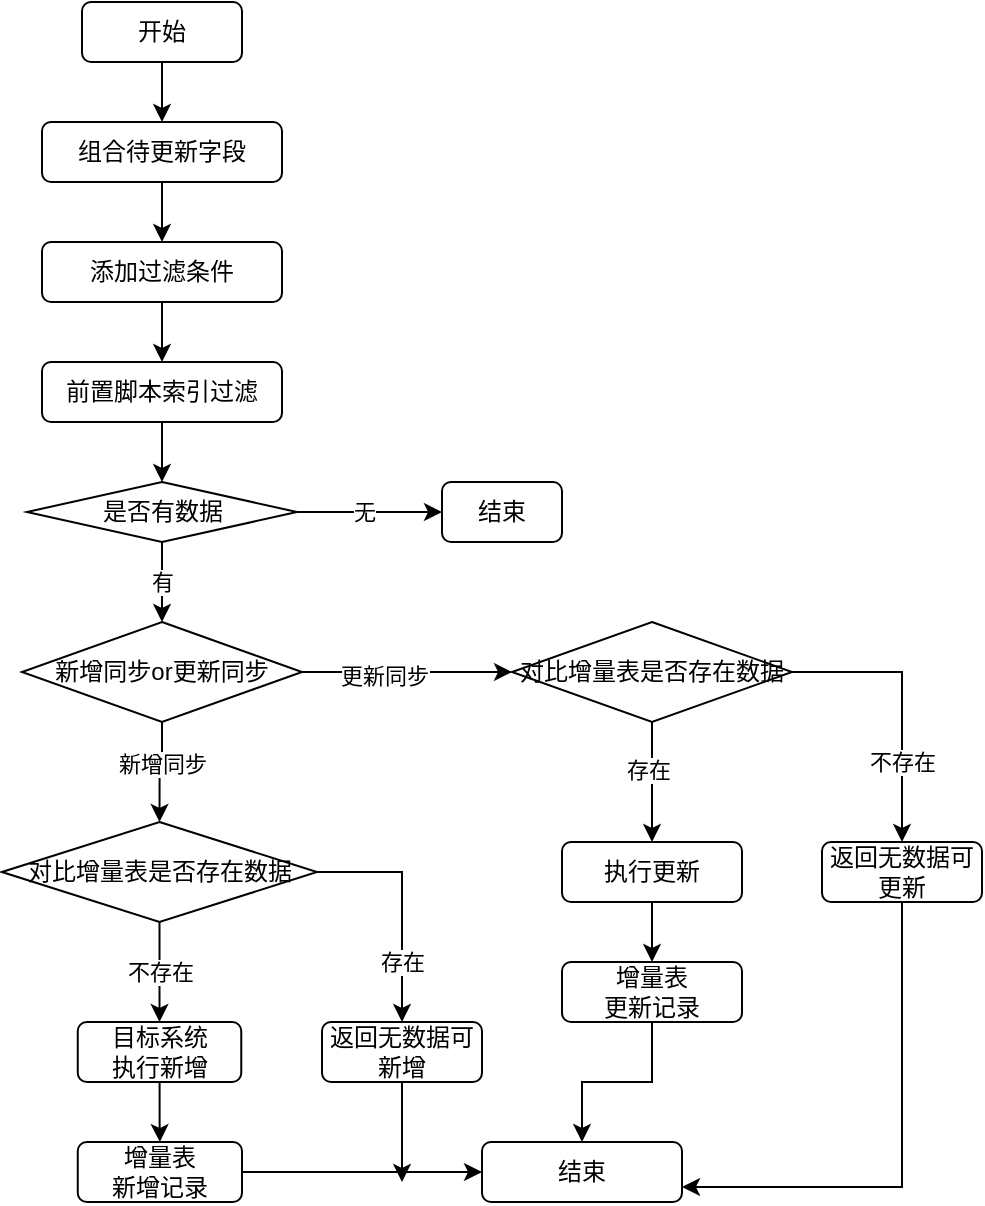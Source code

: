 <mxfile version="20.2.3" type="github">
  <diagram id="C5RBs43oDa-KdzZeNtuy" name="Page-1">
    <mxGraphModel dx="1185" dy="635" grid="0" gridSize="10" guides="1" tooltips="1" connect="1" arrows="1" fold="1" page="1" pageScale="1" pageWidth="827" pageHeight="1169" math="0" shadow="0">
      <root>
        <mxCell id="WIyWlLk6GJQsqaUBKTNV-0" />
        <mxCell id="WIyWlLk6GJQsqaUBKTNV-1" parent="WIyWlLk6GJQsqaUBKTNV-0" />
        <mxCell id="F0Xwz5_cFICi8rasz0tl-6" style="edgeStyle=orthogonalEdgeStyle;rounded=0;orthogonalLoop=1;jettySize=auto;html=1;" edge="1" parent="WIyWlLk6GJQsqaUBKTNV-1" source="WIyWlLk6GJQsqaUBKTNV-3" target="WIyWlLk6GJQsqaUBKTNV-12">
          <mxGeometry relative="1" as="geometry" />
        </mxCell>
        <mxCell id="WIyWlLk6GJQsqaUBKTNV-3" value="开始" style="rounded=1;whiteSpace=wrap;html=1;fontSize=12;glass=0;strokeWidth=1;shadow=0;" parent="WIyWlLk6GJQsqaUBKTNV-1" vertex="1">
          <mxGeometry x="290" y="250" width="80" height="30" as="geometry" />
        </mxCell>
        <mxCell id="F0Xwz5_cFICi8rasz0tl-25" value="" style="edgeStyle=orthogonalEdgeStyle;rounded=0;orthogonalLoop=1;jettySize=auto;html=1;" edge="1" parent="WIyWlLk6GJQsqaUBKTNV-1" source="WIyWlLk6GJQsqaUBKTNV-12" target="F0Xwz5_cFICi8rasz0tl-24">
          <mxGeometry relative="1" as="geometry" />
        </mxCell>
        <mxCell id="WIyWlLk6GJQsqaUBKTNV-12" value="组合待更新字段" style="rounded=1;whiteSpace=wrap;html=1;fontSize=12;glass=0;strokeWidth=1;shadow=0;" parent="WIyWlLk6GJQsqaUBKTNV-1" vertex="1">
          <mxGeometry x="270" y="310" width="120" height="30" as="geometry" />
        </mxCell>
        <mxCell id="F0Xwz5_cFICi8rasz0tl-60" style="edgeStyle=orthogonalEdgeStyle;rounded=0;orthogonalLoop=1;jettySize=auto;html=1;entryX=0.5;entryY=0;entryDx=0;entryDy=0;" edge="1" parent="WIyWlLk6GJQsqaUBKTNV-1" source="F0Xwz5_cFICi8rasz0tl-1" target="F0Xwz5_cFICi8rasz0tl-59">
          <mxGeometry relative="1" as="geometry" />
        </mxCell>
        <mxCell id="F0Xwz5_cFICi8rasz0tl-1" value="前置脚本索引过滤" style="rounded=1;whiteSpace=wrap;html=1;fontSize=12;glass=0;strokeWidth=1;shadow=0;" vertex="1" parent="WIyWlLk6GJQsqaUBKTNV-1">
          <mxGeometry x="270" y="430" width="120" height="30" as="geometry" />
        </mxCell>
        <mxCell id="F0Xwz5_cFICi8rasz0tl-20" style="edgeStyle=orthogonalEdgeStyle;rounded=0;orthogonalLoop=1;jettySize=auto;html=1;entryX=0;entryY=0.5;entryDx=0;entryDy=0;" edge="1" parent="WIyWlLk6GJQsqaUBKTNV-1" source="F0Xwz5_cFICi8rasz0tl-4" target="F0Xwz5_cFICi8rasz0tl-16">
          <mxGeometry relative="1" as="geometry">
            <mxPoint x="500" y="585" as="targetPoint" />
          </mxGeometry>
        </mxCell>
        <mxCell id="F0Xwz5_cFICi8rasz0tl-28" value="更新同步" style="edgeLabel;html=1;align=center;verticalAlign=middle;resizable=0;points=[];" vertex="1" connectable="0" parent="F0Xwz5_cFICi8rasz0tl-20">
          <mxGeometry x="-0.229" y="-2" relative="1" as="geometry">
            <mxPoint as="offset" />
          </mxGeometry>
        </mxCell>
        <mxCell id="F0Xwz5_cFICi8rasz0tl-35" style="edgeStyle=orthogonalEdgeStyle;rounded=0;orthogonalLoop=1;jettySize=auto;html=1;exitX=0.5;exitY=1;exitDx=0;exitDy=0;entryX=0.5;entryY=0;entryDx=0;entryDy=0;" edge="1" parent="WIyWlLk6GJQsqaUBKTNV-1" source="F0Xwz5_cFICi8rasz0tl-4" target="F0Xwz5_cFICi8rasz0tl-15">
          <mxGeometry relative="1" as="geometry" />
        </mxCell>
        <mxCell id="F0Xwz5_cFICi8rasz0tl-37" value="新增同步" style="edgeLabel;html=1;align=center;verticalAlign=middle;resizable=0;points=[];" vertex="1" connectable="0" parent="F0Xwz5_cFICi8rasz0tl-35">
          <mxGeometry x="-0.196" relative="1" as="geometry">
            <mxPoint as="offset" />
          </mxGeometry>
        </mxCell>
        <mxCell id="F0Xwz5_cFICi8rasz0tl-4" value="新增同步or更新同步" style="rhombus;whiteSpace=wrap;html=1;" vertex="1" parent="WIyWlLk6GJQsqaUBKTNV-1">
          <mxGeometry x="260" y="560" width="140" height="50" as="geometry" />
        </mxCell>
        <mxCell id="F0Xwz5_cFICi8rasz0tl-45" style="edgeStyle=orthogonalEdgeStyle;rounded=0;orthogonalLoop=1;jettySize=auto;html=1;" edge="1" parent="WIyWlLk6GJQsqaUBKTNV-1" source="F0Xwz5_cFICi8rasz0tl-15" target="F0Xwz5_cFICi8rasz0tl-44">
          <mxGeometry relative="1" as="geometry">
            <Array as="points">
              <mxPoint x="328.75" y="750" />
              <mxPoint x="328.75" y="750" />
            </Array>
          </mxGeometry>
        </mxCell>
        <mxCell id="F0Xwz5_cFICi8rasz0tl-47" value="不存在" style="edgeLabel;html=1;align=center;verticalAlign=middle;resizable=0;points=[];" vertex="1" connectable="0" parent="F0Xwz5_cFICi8rasz0tl-45">
          <mxGeometry x="-0.285" relative="1" as="geometry">
            <mxPoint y="7" as="offset" />
          </mxGeometry>
        </mxCell>
        <mxCell id="F0Xwz5_cFICi8rasz0tl-54" style="edgeStyle=orthogonalEdgeStyle;rounded=0;orthogonalLoop=1;jettySize=auto;html=1;" edge="1" parent="WIyWlLk6GJQsqaUBKTNV-1" source="F0Xwz5_cFICi8rasz0tl-15" target="F0Xwz5_cFICi8rasz0tl-53">
          <mxGeometry relative="1" as="geometry" />
        </mxCell>
        <mxCell id="F0Xwz5_cFICi8rasz0tl-84" value="存在" style="edgeLabel;html=1;align=center;verticalAlign=middle;resizable=0;points=[];" vertex="1" connectable="0" parent="F0Xwz5_cFICi8rasz0tl-54">
          <mxGeometry x="-0.347" y="1" relative="1" as="geometry">
            <mxPoint x="4" y="46" as="offset" />
          </mxGeometry>
        </mxCell>
        <mxCell id="F0Xwz5_cFICi8rasz0tl-15" value="对比增量表是否存在数据" style="rhombus;whiteSpace=wrap;html=1;" vertex="1" parent="WIyWlLk6GJQsqaUBKTNV-1">
          <mxGeometry x="250" y="660" width="157.5" height="50" as="geometry" />
        </mxCell>
        <mxCell id="F0Xwz5_cFICi8rasz0tl-56" style="edgeStyle=orthogonalEdgeStyle;rounded=0;orthogonalLoop=1;jettySize=auto;html=1;entryX=0.5;entryY=0;entryDx=0;entryDy=0;" edge="1" parent="WIyWlLk6GJQsqaUBKTNV-1" source="F0Xwz5_cFICi8rasz0tl-16" target="F0Xwz5_cFICi8rasz0tl-50">
          <mxGeometry relative="1" as="geometry" />
        </mxCell>
        <mxCell id="F0Xwz5_cFICi8rasz0tl-87" value="存在" style="edgeLabel;html=1;align=center;verticalAlign=middle;resizable=0;points=[];" vertex="1" connectable="0" parent="F0Xwz5_cFICi8rasz0tl-56">
          <mxGeometry x="-0.195" y="-2" relative="1" as="geometry">
            <mxPoint as="offset" />
          </mxGeometry>
        </mxCell>
        <mxCell id="F0Xwz5_cFICi8rasz0tl-58" style="edgeStyle=orthogonalEdgeStyle;rounded=0;orthogonalLoop=1;jettySize=auto;html=1;" edge="1" parent="WIyWlLk6GJQsqaUBKTNV-1" source="F0Xwz5_cFICi8rasz0tl-16" target="F0Xwz5_cFICi8rasz0tl-57">
          <mxGeometry relative="1" as="geometry" />
        </mxCell>
        <mxCell id="F0Xwz5_cFICi8rasz0tl-85" value="不存在" style="edgeLabel;html=1;align=center;verticalAlign=middle;resizable=0;points=[];" vertex="1" connectable="0" parent="F0Xwz5_cFICi8rasz0tl-58">
          <mxGeometry x="-0.214" y="-1" relative="1" as="geometry">
            <mxPoint x="1" y="45" as="offset" />
          </mxGeometry>
        </mxCell>
        <mxCell id="F0Xwz5_cFICi8rasz0tl-16" value="对比增量表是否存在数据" style="rhombus;whiteSpace=wrap;html=1;" vertex="1" parent="WIyWlLk6GJQsqaUBKTNV-1">
          <mxGeometry x="505" y="560" width="140" height="50" as="geometry" />
        </mxCell>
        <mxCell id="F0Xwz5_cFICi8rasz0tl-27" style="edgeStyle=orthogonalEdgeStyle;rounded=0;orthogonalLoop=1;jettySize=auto;html=1;exitX=0.5;exitY=1;exitDx=0;exitDy=0;entryX=0.5;entryY=0;entryDx=0;entryDy=0;" edge="1" parent="WIyWlLk6GJQsqaUBKTNV-1" source="F0Xwz5_cFICi8rasz0tl-24" target="F0Xwz5_cFICi8rasz0tl-1">
          <mxGeometry relative="1" as="geometry" />
        </mxCell>
        <mxCell id="F0Xwz5_cFICi8rasz0tl-24" value="添加过滤条件" style="rounded=1;whiteSpace=wrap;html=1;fontSize=12;glass=0;strokeWidth=1;shadow=0;" vertex="1" parent="WIyWlLk6GJQsqaUBKTNV-1">
          <mxGeometry x="270" y="370" width="120" height="30" as="geometry" />
        </mxCell>
        <mxCell id="F0Xwz5_cFICi8rasz0tl-98" value="" style="edgeStyle=orthogonalEdgeStyle;rounded=0;orthogonalLoop=1;jettySize=auto;html=1;" edge="1" parent="WIyWlLk6GJQsqaUBKTNV-1" source="F0Xwz5_cFICi8rasz0tl-44" target="F0Xwz5_cFICi8rasz0tl-94">
          <mxGeometry relative="1" as="geometry" />
        </mxCell>
        <mxCell id="F0Xwz5_cFICi8rasz0tl-44" value="目标系统&lt;br&gt;执行新增" style="rounded=1;whiteSpace=wrap;html=1;" vertex="1" parent="WIyWlLk6GJQsqaUBKTNV-1">
          <mxGeometry x="287.88" y="760" width="81.75" height="30" as="geometry" />
        </mxCell>
        <mxCell id="F0Xwz5_cFICi8rasz0tl-96" value="" style="edgeStyle=orthogonalEdgeStyle;rounded=0;orthogonalLoop=1;jettySize=auto;html=1;" edge="1" parent="WIyWlLk6GJQsqaUBKTNV-1" source="F0Xwz5_cFICi8rasz0tl-50" target="F0Xwz5_cFICi8rasz0tl-95">
          <mxGeometry relative="1" as="geometry" />
        </mxCell>
        <mxCell id="F0Xwz5_cFICi8rasz0tl-50" value="执行更新" style="rounded=1;whiteSpace=wrap;html=1;" vertex="1" parent="WIyWlLk6GJQsqaUBKTNV-1">
          <mxGeometry x="530" y="670" width="90" height="30" as="geometry" />
        </mxCell>
        <mxCell id="F0Xwz5_cFICi8rasz0tl-100" style="edgeStyle=orthogonalEdgeStyle;rounded=0;orthogonalLoop=1;jettySize=auto;html=1;" edge="1" parent="WIyWlLk6GJQsqaUBKTNV-1" source="F0Xwz5_cFICi8rasz0tl-53">
          <mxGeometry relative="1" as="geometry">
            <mxPoint x="450" y="840" as="targetPoint" />
          </mxGeometry>
        </mxCell>
        <mxCell id="F0Xwz5_cFICi8rasz0tl-53" value="返回无数据可新增" style="rounded=1;whiteSpace=wrap;html=1;" vertex="1" parent="WIyWlLk6GJQsqaUBKTNV-1">
          <mxGeometry x="410" y="760" width="80" height="30" as="geometry" />
        </mxCell>
        <mxCell id="F0Xwz5_cFICi8rasz0tl-102" style="edgeStyle=orthogonalEdgeStyle;rounded=0;orthogonalLoop=1;jettySize=auto;html=1;entryX=1;entryY=0.75;entryDx=0;entryDy=0;" edge="1" parent="WIyWlLk6GJQsqaUBKTNV-1" source="F0Xwz5_cFICi8rasz0tl-57" target="F0Xwz5_cFICi8rasz0tl-72">
          <mxGeometry relative="1" as="geometry">
            <Array as="points">
              <mxPoint x="700" y="843" />
            </Array>
          </mxGeometry>
        </mxCell>
        <mxCell id="F0Xwz5_cFICi8rasz0tl-57" value="返回无数据可更新" style="rounded=1;whiteSpace=wrap;html=1;" vertex="1" parent="WIyWlLk6GJQsqaUBKTNV-1">
          <mxGeometry x="660" y="670" width="80" height="30" as="geometry" />
        </mxCell>
        <mxCell id="F0Xwz5_cFICi8rasz0tl-61" style="edgeStyle=orthogonalEdgeStyle;rounded=0;orthogonalLoop=1;jettySize=auto;html=1;exitX=0.5;exitY=1;exitDx=0;exitDy=0;entryX=0.5;entryY=0;entryDx=0;entryDy=0;" edge="1" parent="WIyWlLk6GJQsqaUBKTNV-1" source="F0Xwz5_cFICi8rasz0tl-59" target="F0Xwz5_cFICi8rasz0tl-4">
          <mxGeometry relative="1" as="geometry">
            <Array as="points">
              <mxPoint x="330" y="540" />
              <mxPoint x="330" y="540" />
            </Array>
          </mxGeometry>
        </mxCell>
        <mxCell id="F0Xwz5_cFICi8rasz0tl-65" value="有" style="edgeLabel;html=1;align=center;verticalAlign=middle;resizable=0;points=[];" vertex="1" connectable="0" parent="F0Xwz5_cFICi8rasz0tl-61">
          <mxGeometry x="-0.21" y="3" relative="1" as="geometry">
            <mxPoint x="-3" y="4" as="offset" />
          </mxGeometry>
        </mxCell>
        <mxCell id="F0Xwz5_cFICi8rasz0tl-66" style="edgeStyle=orthogonalEdgeStyle;rounded=0;orthogonalLoop=1;jettySize=auto;html=1;" edge="1" parent="WIyWlLk6GJQsqaUBKTNV-1" source="F0Xwz5_cFICi8rasz0tl-59" target="F0Xwz5_cFICi8rasz0tl-67">
          <mxGeometry relative="1" as="geometry">
            <mxPoint x="430" y="505" as="targetPoint" />
            <Array as="points">
              <mxPoint x="420" y="505" />
              <mxPoint x="420" y="505" />
            </Array>
          </mxGeometry>
        </mxCell>
        <mxCell id="F0Xwz5_cFICi8rasz0tl-70" value="无" style="edgeLabel;html=1;align=center;verticalAlign=middle;resizable=0;points=[];" vertex="1" connectable="0" parent="F0Xwz5_cFICi8rasz0tl-66">
          <mxGeometry x="0.185" y="-2" relative="1" as="geometry">
            <mxPoint x="-10" y="-2" as="offset" />
          </mxGeometry>
        </mxCell>
        <mxCell id="F0Xwz5_cFICi8rasz0tl-59" value="是否有数据" style="rhombus;whiteSpace=wrap;html=1;" vertex="1" parent="WIyWlLk6GJQsqaUBKTNV-1">
          <mxGeometry x="262.5" y="490" width="135" height="30" as="geometry" />
        </mxCell>
        <mxCell id="F0Xwz5_cFICi8rasz0tl-67" value="结束" style="rounded=1;whiteSpace=wrap;html=1;" vertex="1" parent="WIyWlLk6GJQsqaUBKTNV-1">
          <mxGeometry x="470" y="490" width="60" height="30" as="geometry" />
        </mxCell>
        <mxCell id="F0Xwz5_cFICi8rasz0tl-72" value="结束" style="rounded=1;whiteSpace=wrap;html=1;" vertex="1" parent="WIyWlLk6GJQsqaUBKTNV-1">
          <mxGeometry x="490" y="820" width="100" height="30" as="geometry" />
        </mxCell>
        <mxCell id="F0Xwz5_cFICi8rasz0tl-99" style="edgeStyle=orthogonalEdgeStyle;rounded=0;orthogonalLoop=1;jettySize=auto;html=1;" edge="1" parent="WIyWlLk6GJQsqaUBKTNV-1" source="F0Xwz5_cFICi8rasz0tl-94" target="F0Xwz5_cFICi8rasz0tl-72">
          <mxGeometry relative="1" as="geometry" />
        </mxCell>
        <mxCell id="F0Xwz5_cFICi8rasz0tl-94" value="增量表&lt;br&gt;新增记录" style="rounded=1;whiteSpace=wrap;html=1;" vertex="1" parent="WIyWlLk6GJQsqaUBKTNV-1">
          <mxGeometry x="287.88" y="820" width="82.12" height="30" as="geometry" />
        </mxCell>
        <mxCell id="F0Xwz5_cFICi8rasz0tl-101" style="edgeStyle=orthogonalEdgeStyle;rounded=0;orthogonalLoop=1;jettySize=auto;html=1;" edge="1" parent="WIyWlLk6GJQsqaUBKTNV-1" source="F0Xwz5_cFICi8rasz0tl-95" target="F0Xwz5_cFICi8rasz0tl-72">
          <mxGeometry relative="1" as="geometry" />
        </mxCell>
        <mxCell id="F0Xwz5_cFICi8rasz0tl-95" value="增量表&lt;br&gt;更新记录" style="rounded=1;whiteSpace=wrap;html=1;" vertex="1" parent="WIyWlLk6GJQsqaUBKTNV-1">
          <mxGeometry x="530" y="730" width="90" height="30" as="geometry" />
        </mxCell>
      </root>
    </mxGraphModel>
  </diagram>
</mxfile>
